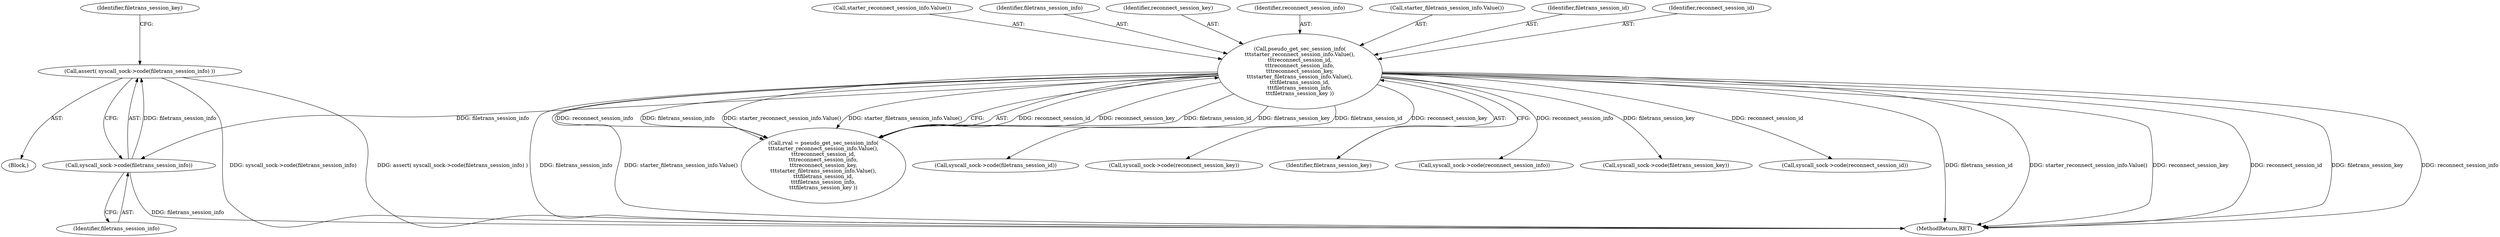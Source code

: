 digraph "0_htcondor_5e5571d1a431eb3c61977b6dd6ec90186ef79867_4@API" {
"1001994" [label="(Call,assert( syscall_sock->code(filetrans_session_info) ))"];
"1001995" [label="(Call,syscall_sock->code(filetrans_session_info))"];
"1001947" [label="(Call,pseudo_get_sec_session_info(\n\t\t\tstarter_reconnect_session_info.Value(),\n\t\t\treconnect_session_id,\n\t\t\treconnect_session_info,\n\t\t\treconnect_session_key,\n\t\t\tstarter_filetrans_session_info.Value(),\n\t\t\tfiletrans_session_id,\n\t\t\tfiletrans_session_info,\n\t\t\tfiletrans_session_key ))"];
"1001945" [label="(Call,rval = pseudo_get_sec_session_info(\n\t\t\tstarter_reconnect_session_info.Value(),\n\t\t\treconnect_session_id,\n\t\t\treconnect_session_info,\n\t\t\treconnect_session_key,\n\t\t\tstarter_filetrans_session_info.Value(),\n\t\t\tfiletrans_session_id,\n\t\t\tfiletrans_session_info,\n\t\t\tfiletrans_session_key ))"];
"1001952" [label="(Call,starter_filetrans_session_info.Value())"];
"1001953" [label="(Identifier,filetrans_session_id)"];
"1001949" [label="(Identifier,reconnect_session_id)"];
"1001999" [label="(Identifier,filetrans_session_key)"];
"1001948" [label="(Call,starter_reconnect_session_info.Value())"];
"1001996" [label="(Identifier,filetrans_session_info)"];
"1001994" [label="(Call,assert( syscall_sock->code(filetrans_session_info) ))"];
"1001981" [label="(Block,)"];
"1001992" [label="(Call,syscall_sock->code(filetrans_session_id))"];
"1001989" [label="(Call,syscall_sock->code(reconnect_session_key))"];
"1001954" [label="(Identifier,filetrans_session_info)"];
"1001951" [label="(Identifier,reconnect_session_key)"];
"1001955" [label="(Identifier,filetrans_session_key)"];
"1001950" [label="(Identifier,reconnect_session_info)"];
"1001986" [label="(Call,syscall_sock->code(reconnect_session_info))"];
"1001998" [label="(Call,syscall_sock->code(filetrans_session_key))"];
"1001995" [label="(Call,syscall_sock->code(filetrans_session_info))"];
"1001983" [label="(Call,syscall_sock->code(reconnect_session_id))"];
"1002472" [label="(MethodReturn,RET)"];
"1001947" [label="(Call,pseudo_get_sec_session_info(\n\t\t\tstarter_reconnect_session_info.Value(),\n\t\t\treconnect_session_id,\n\t\t\treconnect_session_info,\n\t\t\treconnect_session_key,\n\t\t\tstarter_filetrans_session_info.Value(),\n\t\t\tfiletrans_session_id,\n\t\t\tfiletrans_session_info,\n\t\t\tfiletrans_session_key ))"];
"1001994" -> "1001981"  [label="AST: "];
"1001994" -> "1001995"  [label="CFG: "];
"1001995" -> "1001994"  [label="AST: "];
"1001999" -> "1001994"  [label="CFG: "];
"1001994" -> "1002472"  [label="DDG: assert( syscall_sock->code(filetrans_session_info) )"];
"1001994" -> "1002472"  [label="DDG: syscall_sock->code(filetrans_session_info)"];
"1001995" -> "1001994"  [label="DDG: filetrans_session_info"];
"1001995" -> "1001996"  [label="CFG: "];
"1001996" -> "1001995"  [label="AST: "];
"1001995" -> "1002472"  [label="DDG: filetrans_session_info"];
"1001947" -> "1001995"  [label="DDG: filetrans_session_info"];
"1001947" -> "1001945"  [label="AST: "];
"1001947" -> "1001955"  [label="CFG: "];
"1001948" -> "1001947"  [label="AST: "];
"1001949" -> "1001947"  [label="AST: "];
"1001950" -> "1001947"  [label="AST: "];
"1001951" -> "1001947"  [label="AST: "];
"1001952" -> "1001947"  [label="AST: "];
"1001953" -> "1001947"  [label="AST: "];
"1001954" -> "1001947"  [label="AST: "];
"1001955" -> "1001947"  [label="AST: "];
"1001945" -> "1001947"  [label="CFG: "];
"1001947" -> "1002472"  [label="DDG: reconnect_session_id"];
"1001947" -> "1002472"  [label="DDG: filetrans_session_key"];
"1001947" -> "1002472"  [label="DDG: reconnect_session_info"];
"1001947" -> "1002472"  [label="DDG: filetrans_session_info"];
"1001947" -> "1002472"  [label="DDG: starter_filetrans_session_info.Value()"];
"1001947" -> "1002472"  [label="DDG: filetrans_session_id"];
"1001947" -> "1002472"  [label="DDG: starter_reconnect_session_info.Value()"];
"1001947" -> "1002472"  [label="DDG: reconnect_session_key"];
"1001947" -> "1001945"  [label="DDG: reconnect_session_id"];
"1001947" -> "1001945"  [label="DDG: reconnect_session_key"];
"1001947" -> "1001945"  [label="DDG: filetrans_session_id"];
"1001947" -> "1001945"  [label="DDG: filetrans_session_key"];
"1001947" -> "1001945"  [label="DDG: reconnect_session_info"];
"1001947" -> "1001945"  [label="DDG: filetrans_session_info"];
"1001947" -> "1001945"  [label="DDG: starter_reconnect_session_info.Value()"];
"1001947" -> "1001945"  [label="DDG: starter_filetrans_session_info.Value()"];
"1001947" -> "1001983"  [label="DDG: reconnect_session_id"];
"1001947" -> "1001986"  [label="DDG: reconnect_session_info"];
"1001947" -> "1001989"  [label="DDG: reconnect_session_key"];
"1001947" -> "1001992"  [label="DDG: filetrans_session_id"];
"1001947" -> "1001998"  [label="DDG: filetrans_session_key"];
}
